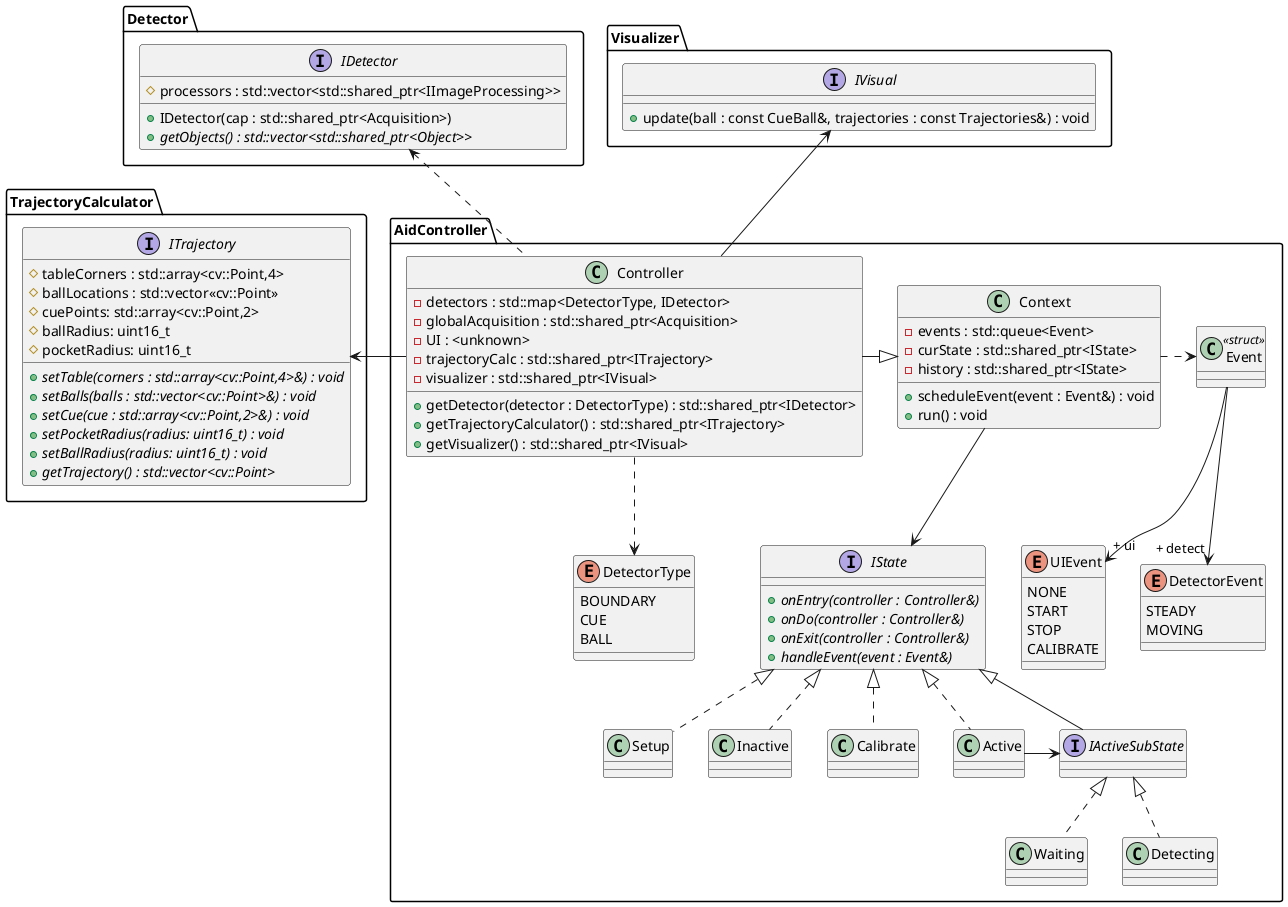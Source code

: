 @startuml

package Detector
{
    interface IDetector
    {
        + IDetector(cap : std::shared_ptr<Acquisition>)
        + //getObjects() : std::vector<std::shared_ptr<Object>>//

        # processors : std::vector<std::shared_ptr<IImageProcessing>>
    }
}

package Visualizer
{
    interface IVisual
    {
        + update(ball : const CueBall&, trajectories : const Trajectories&) : void
    }
}

package TrajectoryCalculator {

    interface ITrajectory{
        # tableCorners : std::array<cv::Point,4>
        # ballLocations : std::vector<<cv::Point>>
        # cuePoints: std::array<cv::Point,2>
        # ballRadius: uint16_t
        # pocketRadius: uint16_t
        
        + //setTable(corners : std::array<cv::Point,4>&) : void//
        + //setBalls(balls : std::vector<cv::Point>&) : void//
        + //setCue(cue : std::array<cv::Point,2>&) : void//
        + //setPocketRadius(radius: uint16_t) : void//
        + //setBallRadius(radius: uint16_t) : void//
        + //getTrajectory() : std::vector<cv::Point>//
    }
}

package AidController
{
    enum DetectorType
    {
        BOUNDARY
        CUE
        BALL
    }

    class Controller
    {
        - detectors : std::map<DetectorType, IDetector>
        - globalAcquisition : std::shared_ptr<Acquisition>
        - UI : <unknown>
        - trajectoryCalc : std::shared_ptr<ITrajectory>
        - visualizer : std::shared_ptr<IVisual>
        + getDetector(detector : DetectorType) : std::shared_ptr<IDetector>
        + getTrajectoryCalculator() : std::shared_ptr<ITrajectory>
        + getVisualizer() : std::shared_ptr<IVisual>
    }

    interface IState
    {
        + //onEntry(controller : Controller&)//
        + //onDo(controller : Controller&)//
        + //onExit(controller : Controller&)//
        + //handleEvent(event : Event&)//
    }

    interface IActiveSubState

    class Waiting

    class Detecting

    class Setup

    class Active

    class Inactive

    class Calibrate

    class Event <<struct>>

    enum UIEvent
    {
        NONE
        START
        STOP
        CALIBRATE
    }

    enum DetectorEvent
    {
        STEADY
        MOVING
    }

    class Context
    {
        - events : std::queue<Event>
        - curState : std::shared_ptr<IState>
        - history : std::shared_ptr<IState>
        + scheduleEvent(event : Event&) : void
        + run() : void
    }
}

ITrajectory <- Controller
IVisual <-- Controller
IDetector <.. Controller
Controller ..> DetectorType
Controller -|> Context
Context --> IState
Context .> Event

IState <|.. Setup
IState <|.. Active
IState <|.. Inactive
IState <|.. Calibrate

Setup -[hidden]> Inactive
Inactive -[hidden]> Calibrate
Calibrate -[hidden]> Active

Active -> IActiveSubState 

IState <|-- IActiveSubState
IActiveSubState <|.. Waiting
IActiveSubState <|.. Detecting

Event --> "+ ui" UIEvent
Event --> "+ detect" DetectorEvent


@enduml